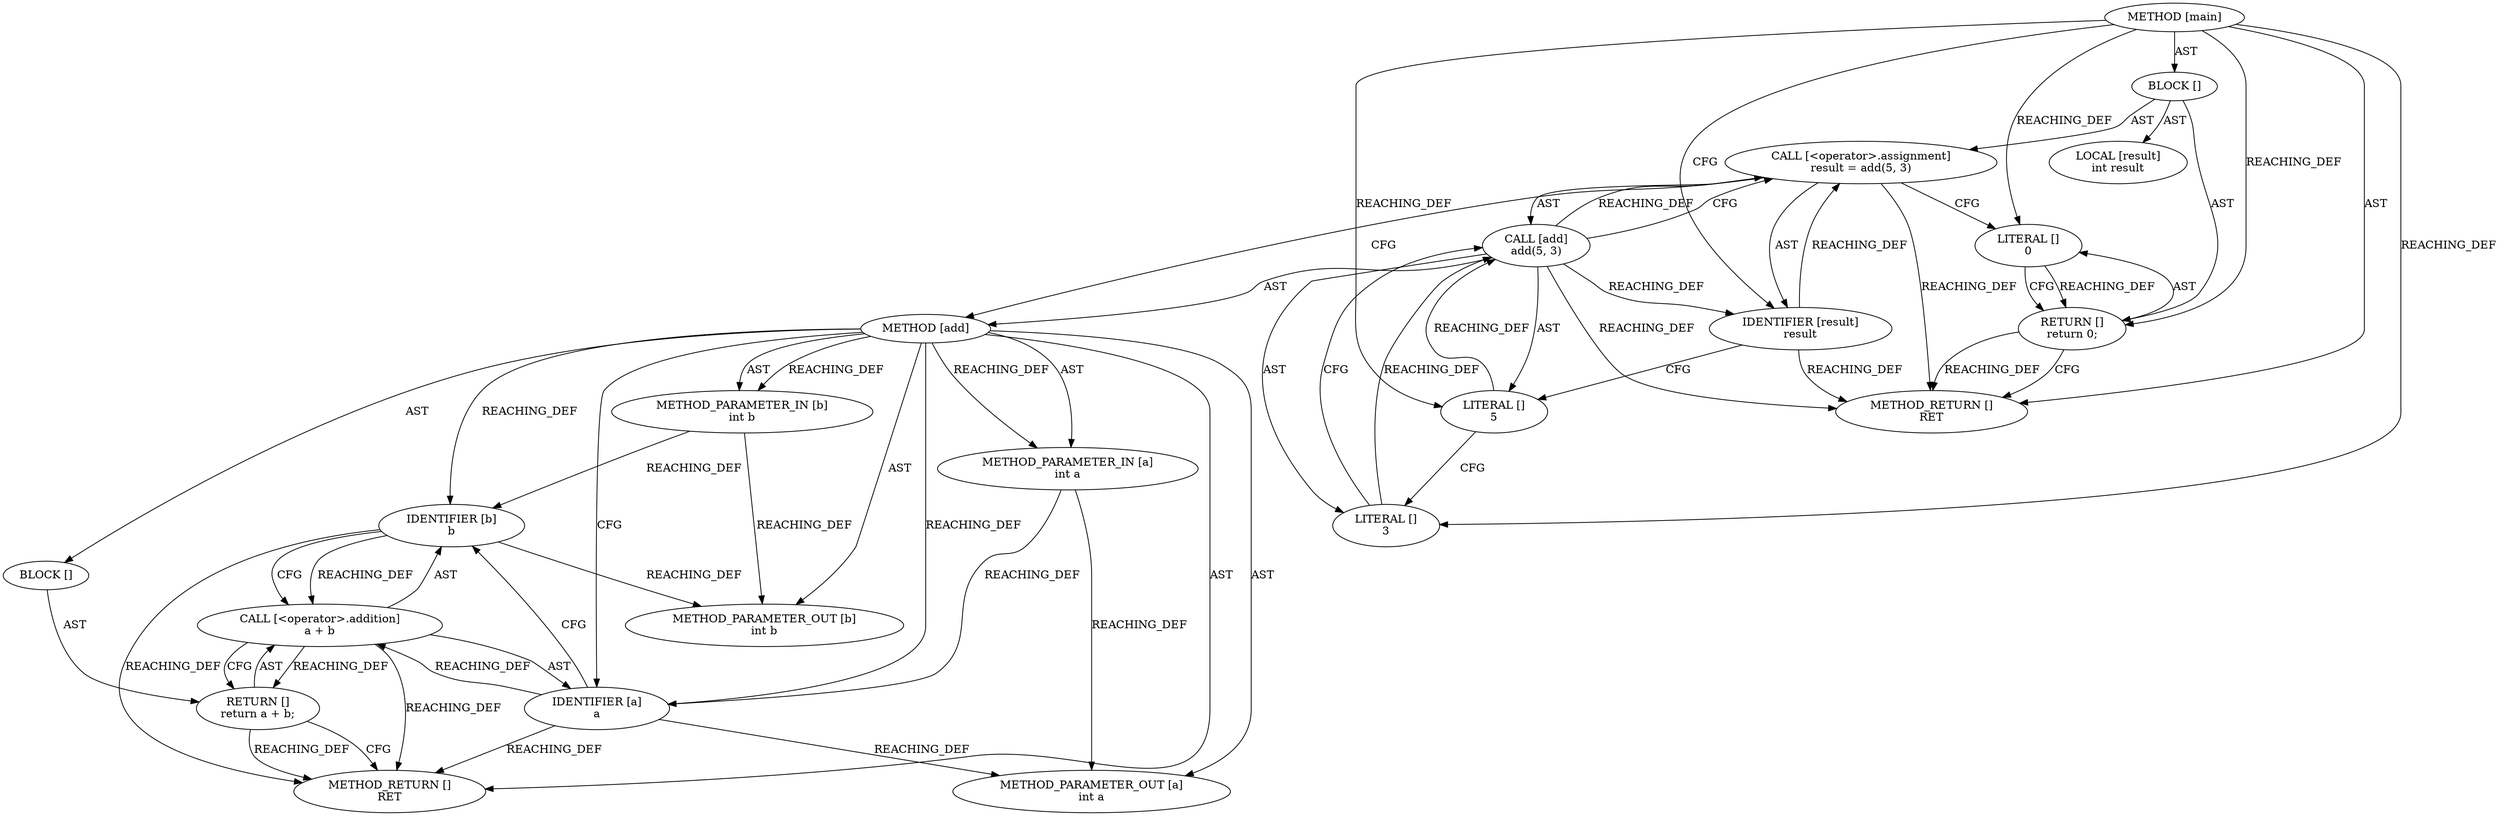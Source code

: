 digraph {
33 [label="IDENTIFIER [b]
b" ORDER=2 ARGUMENT_INDEX=2 CODE="b" COLUMN_NUMBER=16 LINE_NUMBER=11 TYPE_FULL_NAME="int" NAME="b"]
27 [label="METHOD_PARAMETER_IN [a]
int a" ORDER=1 CODE="int a" IS_VARIADIC=false COLUMN_NUMBER=9 LINE_NUMBER=10 TYPE_FULL_NAME="int" EVALUATION_STRATEGY="BY_VALUE" INDEX=1 NAME="a"]
34 [label="METHOD_RETURN []
RET" ORDER=4 CODE="RET" COLUMN_NUMBER=1 LINE_NUMBER=10 TYPE_FULL_NAME="int" EVALUATION_STRATEGY="BY_VALUE"]
29 [label="BLOCK []
" ORDER=3 ARGUMENT_INDEX=-1 CODE="{
    return a + b;
}" COLUMN_NUMBER=23 LINE_NUMBER=10 TYPE_FULL_NAME="void"]
63 [label="METHOD_PARAMETER_OUT [a]
int a" ORDER=1 CODE="int a" IS_VARIADIC=false COLUMN_NUMBER=9 LINE_NUMBER=10 TYPE_FULL_NAME="int" EVALUATION_STRATEGY="BY_VALUE" INDEX=1 NAME="a"]
64 [label="METHOD_PARAMETER_OUT [b]
int b" ORDER=2 CODE="int b" IS_VARIADIC=false COLUMN_NUMBER=16 LINE_NUMBER=10 TYPE_FULL_NAME="int" EVALUATION_STRATEGY="BY_VALUE" INDEX=2 NAME="b"]
30 [label="RETURN []
return a + b;" ORDER=1 ARGUMENT_INDEX=-1 CODE="return a + b;" COLUMN_NUMBER=5 LINE_NUMBER=11]
26 [label="METHOD [add]
" COLUMN_NUMBER=1 LINE_NUMBER=10 COLUMN_NUMBER_END=1 IS_EXTERNAL=false SIGNATURE="int add (int,int)" NAME="add" AST_PARENT_TYPE="TYPE_DECL" AST_PARENT_FULL_NAME="simple-calculate-multi_function.c:<global>" ORDER=3 CODE="int add(int a, int b) {
    return a + b;
}" FULL_NAME="add" LINE_NUMBER_END=12 FILENAME="simple-calculate-multi_function.c"]
32 [label="IDENTIFIER [a]
a" ORDER=1 ARGUMENT_INDEX=1 CODE="a" COLUMN_NUMBER=12 LINE_NUMBER=11 TYPE_FULL_NAME="int" NAME="a"]
28 [label="METHOD_PARAMETER_IN [b]
int b" ORDER=2 CODE="int b" IS_VARIADIC=false COLUMN_NUMBER=16 LINE_NUMBER=10 TYPE_FULL_NAME="int" EVALUATION_STRATEGY="BY_VALUE" INDEX=2 NAME="b"]
31 [label="CALL [<operator>.addition]
a + b" ORDER=1 ARGUMENT_INDEX=-1 CODE="a + b" COLUMN_NUMBER=12 METHOD_FULL_NAME="<operator>.addition" LINE_NUMBER=11 TYPE_FULL_NAME="<empty>" DISPATCH_TYPE="STATIC_DISPATCH" SIGNATURE="" NAME="<operator>.addition"]
22 [label="RETURN []
return 0;" ORDER=3 ARGUMENT_INDEX=-1 CODE="return 0;" COLUMN_NUMBER=5 LINE_NUMBER=6]
17 [label="CALL [<operator>.assignment]
result = add(5, 3)" ORDER=2 ARGUMENT_INDEX=-1 CODE="result = add(5, 3)" COLUMN_NUMBER=9 METHOD_FULL_NAME="<operator>.assignment" LINE_NUMBER=5 TYPE_FULL_NAME="<empty>" DISPATCH_TYPE="STATIC_DISPATCH" SIGNATURE="" NAME="<operator>.assignment"]
20 [label="LITERAL []
5" ORDER=1 ARGUMENT_INDEX=1 CODE="5" COLUMN_NUMBER=22 LINE_NUMBER=5 TYPE_FULL_NAME="int"]
16 [label="LOCAL [result]
int result" ORDER=1 CODE="int result" COLUMN_NUMBER=9 LINE_NUMBER=5 TYPE_FULL_NAME="int" NAME="result"]
19 [label="CALL [add]
add(5, 3)" ORDER=2 ARGUMENT_INDEX=2 CODE="add(5, 3)" COLUMN_NUMBER=18 METHOD_FULL_NAME="add" LINE_NUMBER=5 TYPE_FULL_NAME="<empty>" DISPATCH_TYPE="STATIC_DISPATCH" SIGNATURE="" NAME="add"]
15 [label="BLOCK []
" ORDER=1 ARGUMENT_INDEX=-1 CODE="{
    int result = add(5, 3);  // 使用 add 函数计算 5 和 3 的和
    return 0;
}" COLUMN_NUMBER=12 LINE_NUMBER=4 TYPE_FULL_NAME="void"]
24 [label="METHOD_RETURN []
RET" ORDER=2 CODE="RET" COLUMN_NUMBER=1 LINE_NUMBER=4 TYPE_FULL_NAME="int" EVALUATION_STRATEGY="BY_VALUE"]
18 [label="IDENTIFIER [result]
result" ORDER=1 ARGUMENT_INDEX=1 CODE="result" COLUMN_NUMBER=9 LINE_NUMBER=5 TYPE_FULL_NAME="int" NAME="result"]
23 [label="LITERAL []
0" ORDER=1 ARGUMENT_INDEX=-1 CODE="0" COLUMN_NUMBER=12 LINE_NUMBER=6 TYPE_FULL_NAME="int"]
21 [label="LITERAL []
3" ORDER=2 ARGUMENT_INDEX=2 CODE="3" COLUMN_NUMBER=25 LINE_NUMBER=5 TYPE_FULL_NAME="int"]
14 [label="METHOD [main]
" COLUMN_NUMBER=1 LINE_NUMBER=4 COLUMN_NUMBER_END=1 IS_EXTERNAL=false SIGNATURE="int main ()" NAME="main" AST_PARENT_TYPE="TYPE_DECL" AST_PARENT_FULL_NAME="simple-calculate-multi_function.c:<global>" ORDER=2 CODE="int main() {
    int result = add(5, 3);  // 使用 add 函数计算 5 和 3 的和
    return 0;
}" FULL_NAME="main" LINE_NUMBER_END=7 FILENAME="simple-calculate-multi_function.c"]
30 -> 34 [label="CFG" ]
28 -> 64 [label="REACHING_DEF" VARIABLE="b"]
31 -> 33 [label="AST" ]
32 -> 63 [label="REACHING_DEF" VARIABLE="a"]
26 -> 29 [label="AST" ]
26 -> 32 [label="REACHING_DEF" VARIABLE=""]
32 -> 31 [label="REACHING_DEF" VARIABLE="a"]
33 -> 64 [label="REACHING_DEF" VARIABLE="b"]
26 -> 28 [label="REACHING_DEF" VARIABLE=""]
32 -> 33 [label="CFG" ]
33 -> 34 [label="REACHING_DEF" VARIABLE="b"]
33 -> 31 [label="CFG" ]
26 -> 63 [label="AST" ]
28 -> 33 [label="REACHING_DEF" VARIABLE="b"]
32 -> 34 [label="REACHING_DEF" VARIABLE="a"]
26 -> 64 [label="AST" ]
26 -> 27 [label="AST" ]
30 -> 31 [label="AST" ]
31 -> 30 [label="CFG" ]
26 -> 27 [label="REACHING_DEF" VARIABLE=""]
31 -> 34 [label="REACHING_DEF" VARIABLE="a + b"]
26 -> 28 [label="AST" ]
26 -> 34 [label="AST" ]
31 -> 30 [label="REACHING_DEF" VARIABLE="a + b"]
30 -> 34 [label="REACHING_DEF" VARIABLE="<RET>"]
26 -> 33 [label="REACHING_DEF" VARIABLE=""]
26 -> 32 [label="CFG" ]
27 -> 32 [label="REACHING_DEF" VARIABLE="a"]
27 -> 63 [label="REACHING_DEF" VARIABLE="a"]
29 -> 30 [label="AST" ]
31 -> 32 [label="AST" ]
33 -> 31 [label="REACHING_DEF" VARIABLE="b"]
19 -> 18 [label="REACHING_DEF" VARIABLE="add(5, 3)"]
14 -> 21 [label="REACHING_DEF" VARIABLE=""]
15 -> 22 [label="AST" ]
15 -> 16 [label="AST" ]
18 -> 24 [label="REACHING_DEF" VARIABLE="result"]
17 -> 19 [label="AST" ]
19 -> 21 [label="AST" ]
15 -> 17 [label="AST" ]
18 -> 20 [label="CFG" ]
19 -> 17 [label="REACHING_DEF" VARIABLE="add(5, 3)"]
19 -> 24 [label="REACHING_DEF" VARIABLE="add(5, 3)"]
23 -> 22 [label="CFG" ]
14 -> 24 [label="AST" ]
19 -> 17 [label="CFG" ]
22 -> 23 [label="AST" ]
20 -> 19 [label="REACHING_DEF" VARIABLE="5"]
21 -> 19 [label="CFG" ]
14 -> 15 [label="AST" ]
18 -> 17 [label="REACHING_DEF" VARIABLE="result"]
20 -> 21 [label="CFG" ]
14 -> 22 [label="REACHING_DEF" VARIABLE=""]
17 -> 18 [label="AST" ]
14 -> 23 [label="REACHING_DEF" VARIABLE=""]
19 -> 20 [label="AST" ]
21 -> 19 [label="REACHING_DEF" VARIABLE="3"]
23 -> 22 [label="REACHING_DEF" VARIABLE="0"]
17 -> 23 [label="CFG" ]
14 -> 18 [label="CFG" ]
14 -> 20 [label="REACHING_DEF" VARIABLE=""]
17 -> 24 [label="REACHING_DEF" VARIABLE="result = add(5, 3)"]
22 -> 24 [label="CFG" ]
22 -> 24 [label="REACHING_DEF" VARIABLE="<RET>"]
19 -> 26 [label="AST" ]
17 -> 26 [label="CFG" ]
}